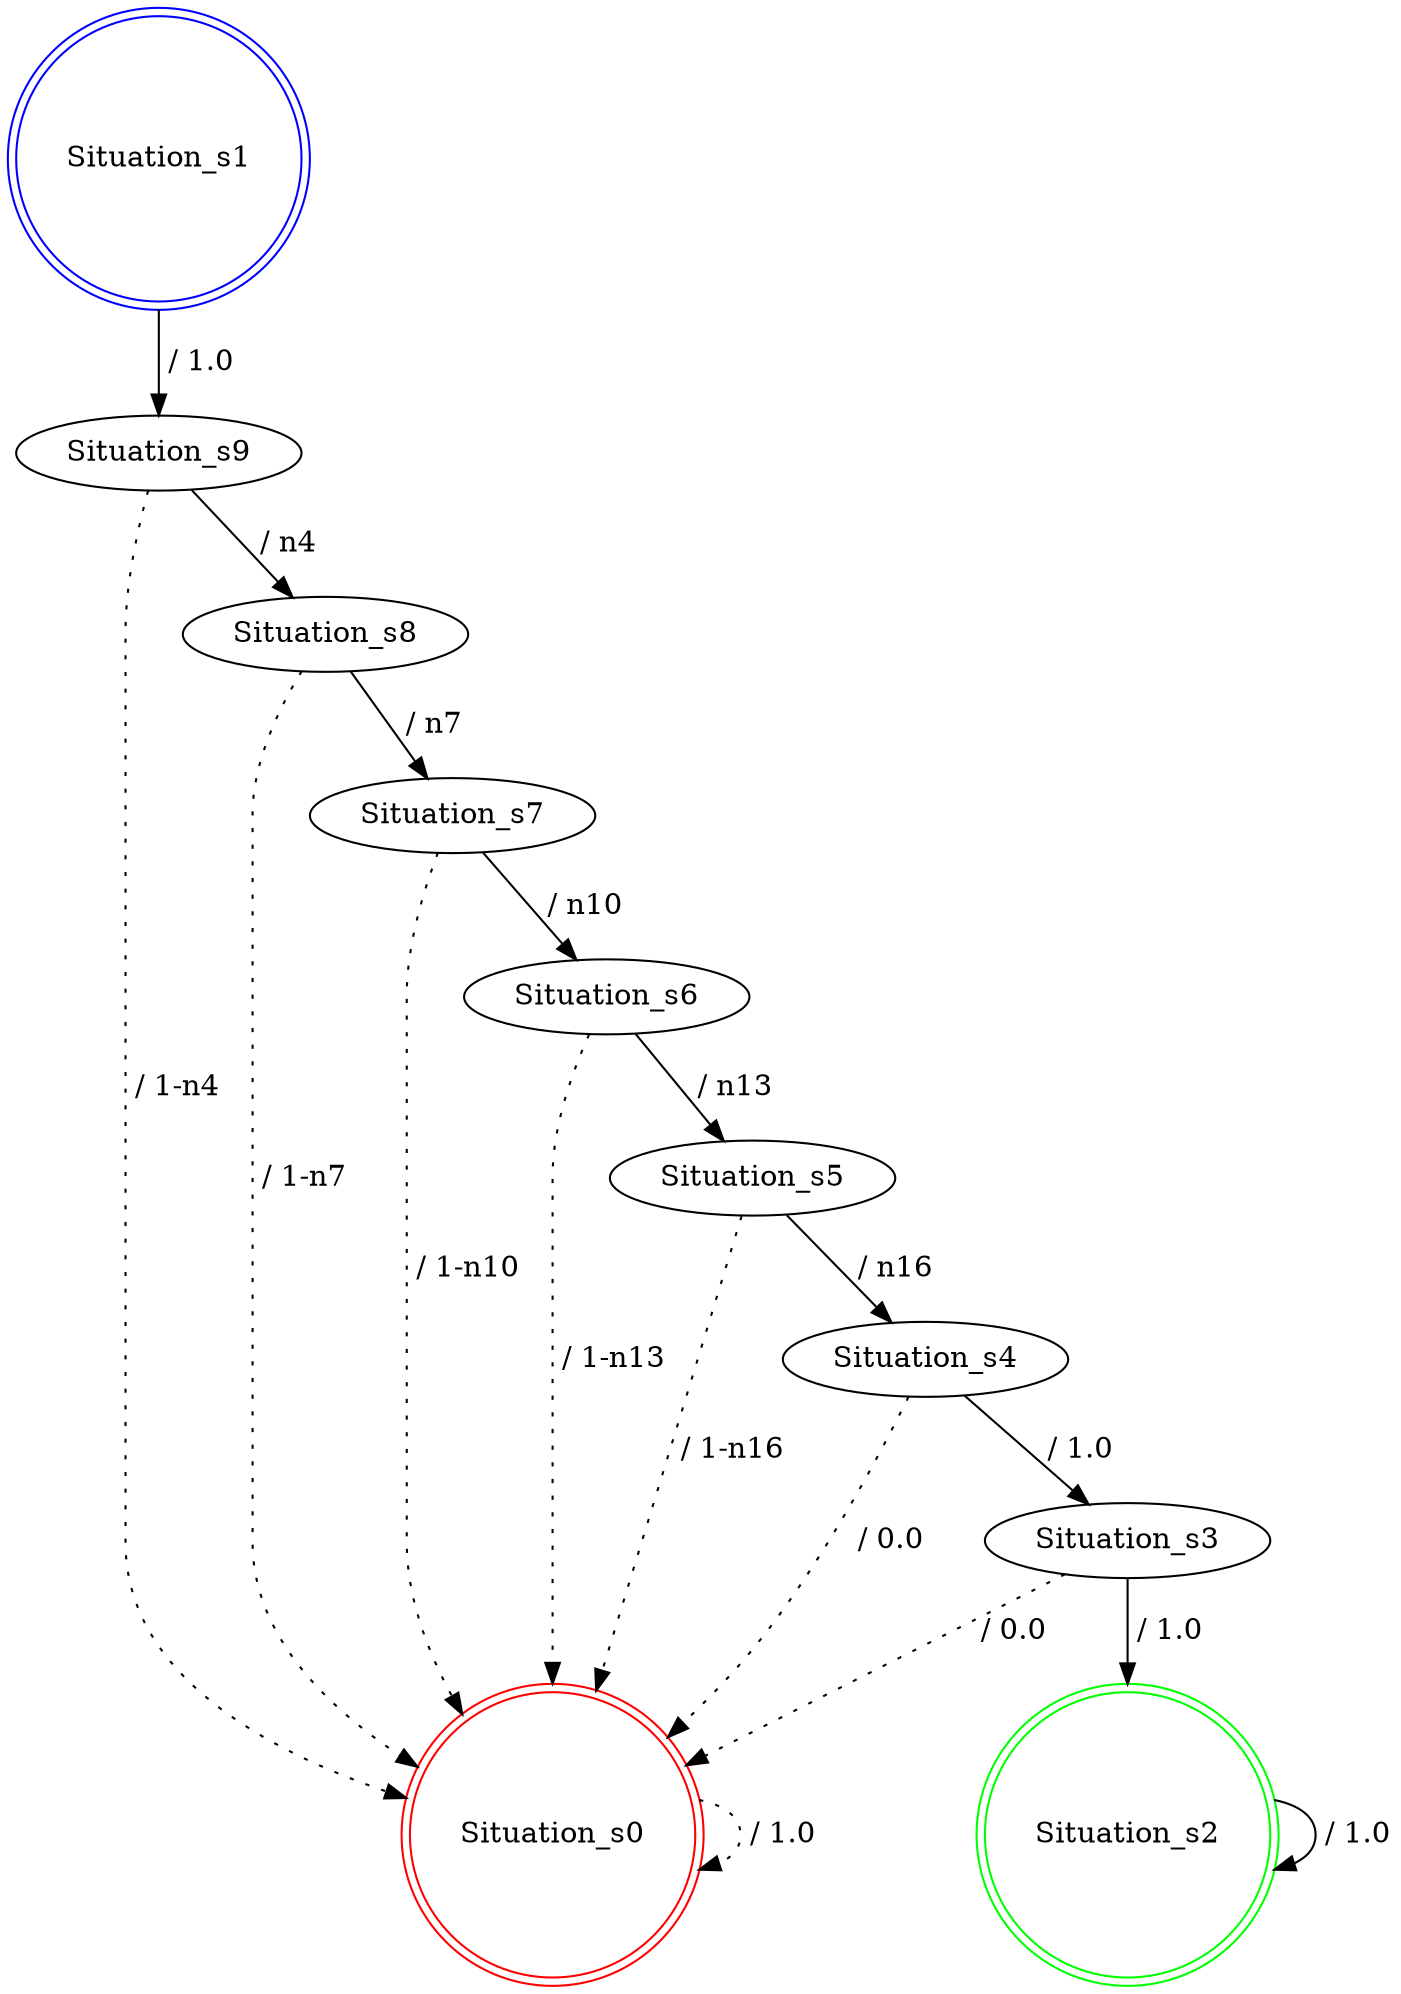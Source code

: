 digraph graphname {
Situation_s0 [label="Situation_s0",color=red,shape=doublecircle ];
Situation_s1 [label="Situation_s1",color=blue,shape=doublecircle ];
Situation_s2 [label="Situation_s2",color=green,shape=doublecircle ];
Situation_s3 [label="Situation_s3" ];
Situation_s4 [label="Situation_s4" ];
Situation_s5 [label="Situation_s5" ];
Situation_s6 [label="Situation_s6" ];
Situation_s7 [label="Situation_s7" ];
Situation_s8 [label="Situation_s8" ];
Situation_s9 [label="Situation_s9" ];
Situation_s0 -> Situation_s0 [label=" / 1.0", style=dotted];
Situation_s1 -> Situation_s9 [label=" / 1.0"];
Situation_s2 -> Situation_s2 [label=" / 1.0"];
Situation_s3 -> Situation_s2 [label=" / 1.0"];
Situation_s3 -> Situation_s0 [label=" / 0.0", style=dotted];
Situation_s4 -> Situation_s3 [label=" / 1.0"];
Situation_s4 -> Situation_s0 [label=" / 0.0", style=dotted];
Situation_s5 -> Situation_s4 [label=" / n16"];
Situation_s5 -> Situation_s0 [label=" / 1-n16", style=dotted];
Situation_s6 -> Situation_s5 [label=" / n13"];
Situation_s6 -> Situation_s0 [label=" / 1-n13", style=dotted];
Situation_s7 -> Situation_s6 [label=" / n10"];
Situation_s7 -> Situation_s0 [label=" / 1-n10", style=dotted];
Situation_s8 -> Situation_s7 [label=" / n7"];
Situation_s8 -> Situation_s0 [label=" / 1-n7", style=dotted];
Situation_s9 -> Situation_s8 [label=" / n4"];
Situation_s9 -> Situation_s0 [label=" / 1-n4", style=dotted];
}